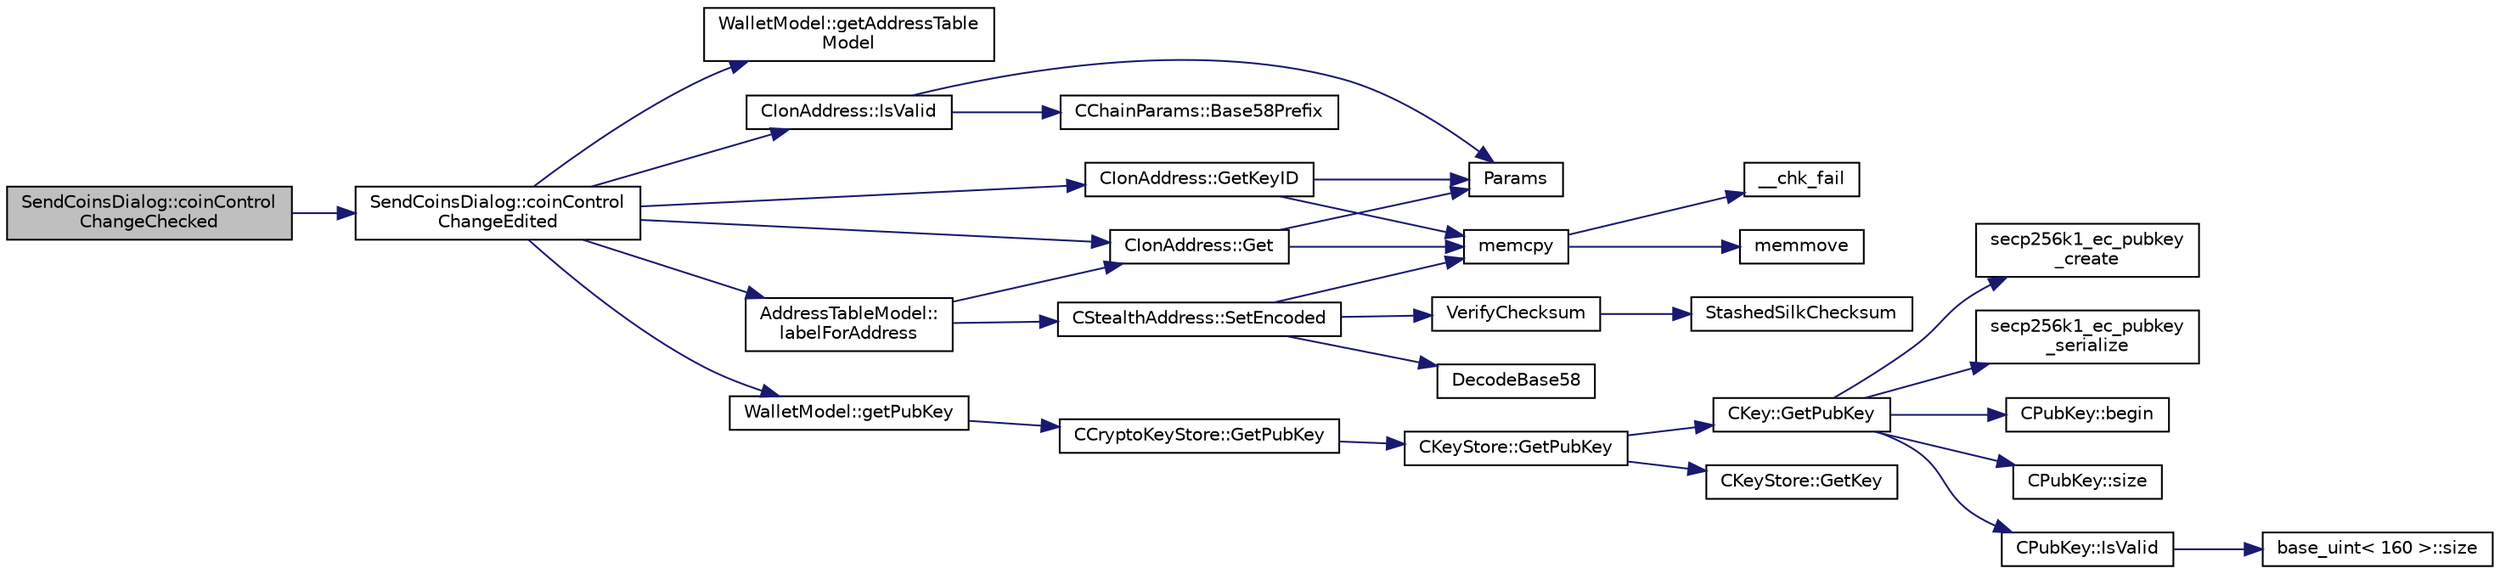 digraph "SendCoinsDialog::coinControlChangeChecked"
{
  edge [fontname="Helvetica",fontsize="10",labelfontname="Helvetica",labelfontsize="10"];
  node [fontname="Helvetica",fontsize="10",shape=record];
  rankdir="LR";
  Node305 [label="SendCoinsDialog::coinControl\lChangeChecked",height=0.2,width=0.4,color="black", fillcolor="grey75", style="filled", fontcolor="black"];
  Node305 -> Node306 [color="midnightblue",fontsize="10",style="solid",fontname="Helvetica"];
  Node306 [label="SendCoinsDialog::coinControl\lChangeEdited",height=0.2,width=0.4,color="black", fillcolor="white", style="filled",URL="$class_send_coins_dialog.html#a1f419f2381bce2ae9b4a7bd140f25a4e"];
  Node306 -> Node307 [color="midnightblue",fontsize="10",style="solid",fontname="Helvetica"];
  Node307 [label="WalletModel::getAddressTable\lModel",height=0.2,width=0.4,color="black", fillcolor="white", style="filled",URL="$class_wallet_model.html#a89ed202e2dbc04aaa70d72872b95b351"];
  Node306 -> Node308 [color="midnightblue",fontsize="10",style="solid",fontname="Helvetica"];
  Node308 [label="CIonAddress::IsValid",height=0.2,width=0.4,color="black", fillcolor="white", style="filled",URL="$class_c_ion_address.html#a93cb71370b938e7fad4a74c4b5775da6"];
  Node308 -> Node309 [color="midnightblue",fontsize="10",style="solid",fontname="Helvetica"];
  Node309 [label="Params",height=0.2,width=0.4,color="black", fillcolor="white", style="filled",URL="$chainparams_8cpp.html#ace5c5b706d71a324a417dd2db394fd4a",tooltip="Return the currently selected parameters. "];
  Node308 -> Node310 [color="midnightblue",fontsize="10",style="solid",fontname="Helvetica"];
  Node310 [label="CChainParams::Base58Prefix",height=0.2,width=0.4,color="black", fillcolor="white", style="filled",URL="$class_c_chain_params.html#a103c58eca4a26a71201882b3ed6c4cb4"];
  Node306 -> Node311 [color="midnightblue",fontsize="10",style="solid",fontname="Helvetica"];
  Node311 [label="CIonAddress::GetKeyID",height=0.2,width=0.4,color="black", fillcolor="white", style="filled",URL="$class_c_ion_address.html#a39fc6281214567b569fac52ff718736c"];
  Node311 -> Node309 [color="midnightblue",fontsize="10",style="solid",fontname="Helvetica"];
  Node311 -> Node312 [color="midnightblue",fontsize="10",style="solid",fontname="Helvetica"];
  Node312 [label="memcpy",height=0.2,width=0.4,color="black", fillcolor="white", style="filled",URL="$glibc__compat_8cpp.html#a0f46826ab0466591e136db24394923cf"];
  Node312 -> Node313 [color="midnightblue",fontsize="10",style="solid",fontname="Helvetica"];
  Node313 [label="memmove",height=0.2,width=0.4,color="black", fillcolor="white", style="filled",URL="$glibc__compat_8cpp.html#a9778d49e9029dd75bc53ecbbf9f5e9a1"];
  Node312 -> Node314 [color="midnightblue",fontsize="10",style="solid",fontname="Helvetica"];
  Node314 [label="__chk_fail",height=0.2,width=0.4,color="black", fillcolor="white", style="filled",URL="$glibc__compat_8cpp.html#a424ac71631da5ada2976630ff67051d1"];
  Node306 -> Node315 [color="midnightblue",fontsize="10",style="solid",fontname="Helvetica"];
  Node315 [label="WalletModel::getPubKey",height=0.2,width=0.4,color="black", fillcolor="white", style="filled",URL="$class_wallet_model.html#abe0b4462654768f301d1f758f7907ca2"];
  Node315 -> Node316 [color="midnightblue",fontsize="10",style="solid",fontname="Helvetica"];
  Node316 [label="CCryptoKeyStore::GetPubKey",height=0.2,width=0.4,color="black", fillcolor="white", style="filled",URL="$class_c_crypto_key_store.html#a20b474adfe6900bb36cd4fd6f9c31380"];
  Node316 -> Node317 [color="midnightblue",fontsize="10",style="solid",fontname="Helvetica"];
  Node317 [label="CKeyStore::GetPubKey",height=0.2,width=0.4,color="black", fillcolor="white", style="filled",URL="$class_c_key_store.html#ab83687ea4c9df138b21f6ec3e9809f42"];
  Node317 -> Node318 [color="midnightblue",fontsize="10",style="solid",fontname="Helvetica"];
  Node318 [label="CKeyStore::GetKey",height=0.2,width=0.4,color="black", fillcolor="white", style="filled",URL="$class_c_key_store.html#a2dffca468fef2e5da2e42a7c983d968a"];
  Node317 -> Node319 [color="midnightblue",fontsize="10",style="solid",fontname="Helvetica"];
  Node319 [label="CKey::GetPubKey",height=0.2,width=0.4,color="black", fillcolor="white", style="filled",URL="$class_c_key.html#aa1085c59603a62db6ec776300f250337"];
  Node319 -> Node320 [color="midnightblue",fontsize="10",style="solid",fontname="Helvetica"];
  Node320 [label="secp256k1_ec_pubkey\l_create",height=0.2,width=0.4,color="black", fillcolor="white", style="filled",URL="$secp256k1_8h.html#a7438071aa8a6dc4697abe4f4659f2161",tooltip="Compute the public key for a secret key. "];
  Node319 -> Node321 [color="midnightblue",fontsize="10",style="solid",fontname="Helvetica"];
  Node321 [label="secp256k1_ec_pubkey\l_serialize",height=0.2,width=0.4,color="black", fillcolor="white", style="filled",URL="$secp256k1_8h.html#a34977bf00322e510e881160c421836d7",tooltip="Serialize a pubkey object into a serialized byte sequence. "];
  Node319 -> Node322 [color="midnightblue",fontsize="10",style="solid",fontname="Helvetica"];
  Node322 [label="CPubKey::begin",height=0.2,width=0.4,color="black", fillcolor="white", style="filled",URL="$class_c_pub_key.html#a859ab9909d68092d6d4fc739237ab358"];
  Node319 -> Node323 [color="midnightblue",fontsize="10",style="solid",fontname="Helvetica"];
  Node323 [label="CPubKey::size",height=0.2,width=0.4,color="black", fillcolor="white", style="filled",URL="$class_c_pub_key.html#a6bb28fcf0a5f799c69f5b7269363b309"];
  Node319 -> Node324 [color="midnightblue",fontsize="10",style="solid",fontname="Helvetica"];
  Node324 [label="CPubKey::IsValid",height=0.2,width=0.4,color="black", fillcolor="white", style="filled",URL="$class_c_pub_key.html#a4fa94293cf8577fd039b9a133f6c7f30"];
  Node324 -> Node325 [color="midnightblue",fontsize="10",style="solid",fontname="Helvetica"];
  Node325 [label="base_uint\< 160 \>::size",height=0.2,width=0.4,color="black", fillcolor="white", style="filled",URL="$classbase__uint.html#a1f49b034e686269601ea89b0319b8004"];
  Node306 -> Node326 [color="midnightblue",fontsize="10",style="solid",fontname="Helvetica"];
  Node326 [label="AddressTableModel::\llabelForAddress",height=0.2,width=0.4,color="black", fillcolor="white", style="filled",URL="$class_address_table_model.html#afcdbfc17ac480f5a57382cbcf096ccb3"];
  Node326 -> Node327 [color="midnightblue",fontsize="10",style="solid",fontname="Helvetica"];
  Node327 [label="CStealthAddress::SetEncoded",height=0.2,width=0.4,color="black", fillcolor="white", style="filled",URL="$class_c_stealth_address.html#aa3f4655dced125bf698c208b6e7ac4b8"];
  Node327 -> Node328 [color="midnightblue",fontsize="10",style="solid",fontname="Helvetica"];
  Node328 [label="DecodeBase58",height=0.2,width=0.4,color="black", fillcolor="white", style="filled",URL="$base58_8cpp.html#a0f74d1d6e7e982cad4b0e538acea4538",tooltip="Decode a base58-encoded string (psz) into a byte vector (vchRet). "];
  Node327 -> Node329 [color="midnightblue",fontsize="10",style="solid",fontname="Helvetica"];
  Node329 [label="VerifyChecksum",height=0.2,width=0.4,color="black", fillcolor="white", style="filled",URL="$stealth_8cpp.html#a5ff6f6775db5f747f5088c7ef8264b74"];
  Node329 -> Node330 [color="midnightblue",fontsize="10",style="solid",fontname="Helvetica"];
  Node330 [label="StashedSilkChecksum",height=0.2,width=0.4,color="black", fillcolor="white", style="filled",URL="$stealth_8cpp.html#abb79a3b98a10b85daf3f3ff35c1cbfa8"];
  Node327 -> Node312 [color="midnightblue",fontsize="10",style="solid",fontname="Helvetica"];
  Node326 -> Node331 [color="midnightblue",fontsize="10",style="solid",fontname="Helvetica"];
  Node331 [label="CIonAddress::Get",height=0.2,width=0.4,color="black", fillcolor="white", style="filled",URL="$class_c_ion_address.html#aa70f9899f0a3cf37e4a87483db5cf99d"];
  Node331 -> Node312 [color="midnightblue",fontsize="10",style="solid",fontname="Helvetica"];
  Node331 -> Node309 [color="midnightblue",fontsize="10",style="solid",fontname="Helvetica"];
  Node306 -> Node331 [color="midnightblue",fontsize="10",style="solid",fontname="Helvetica"];
}
